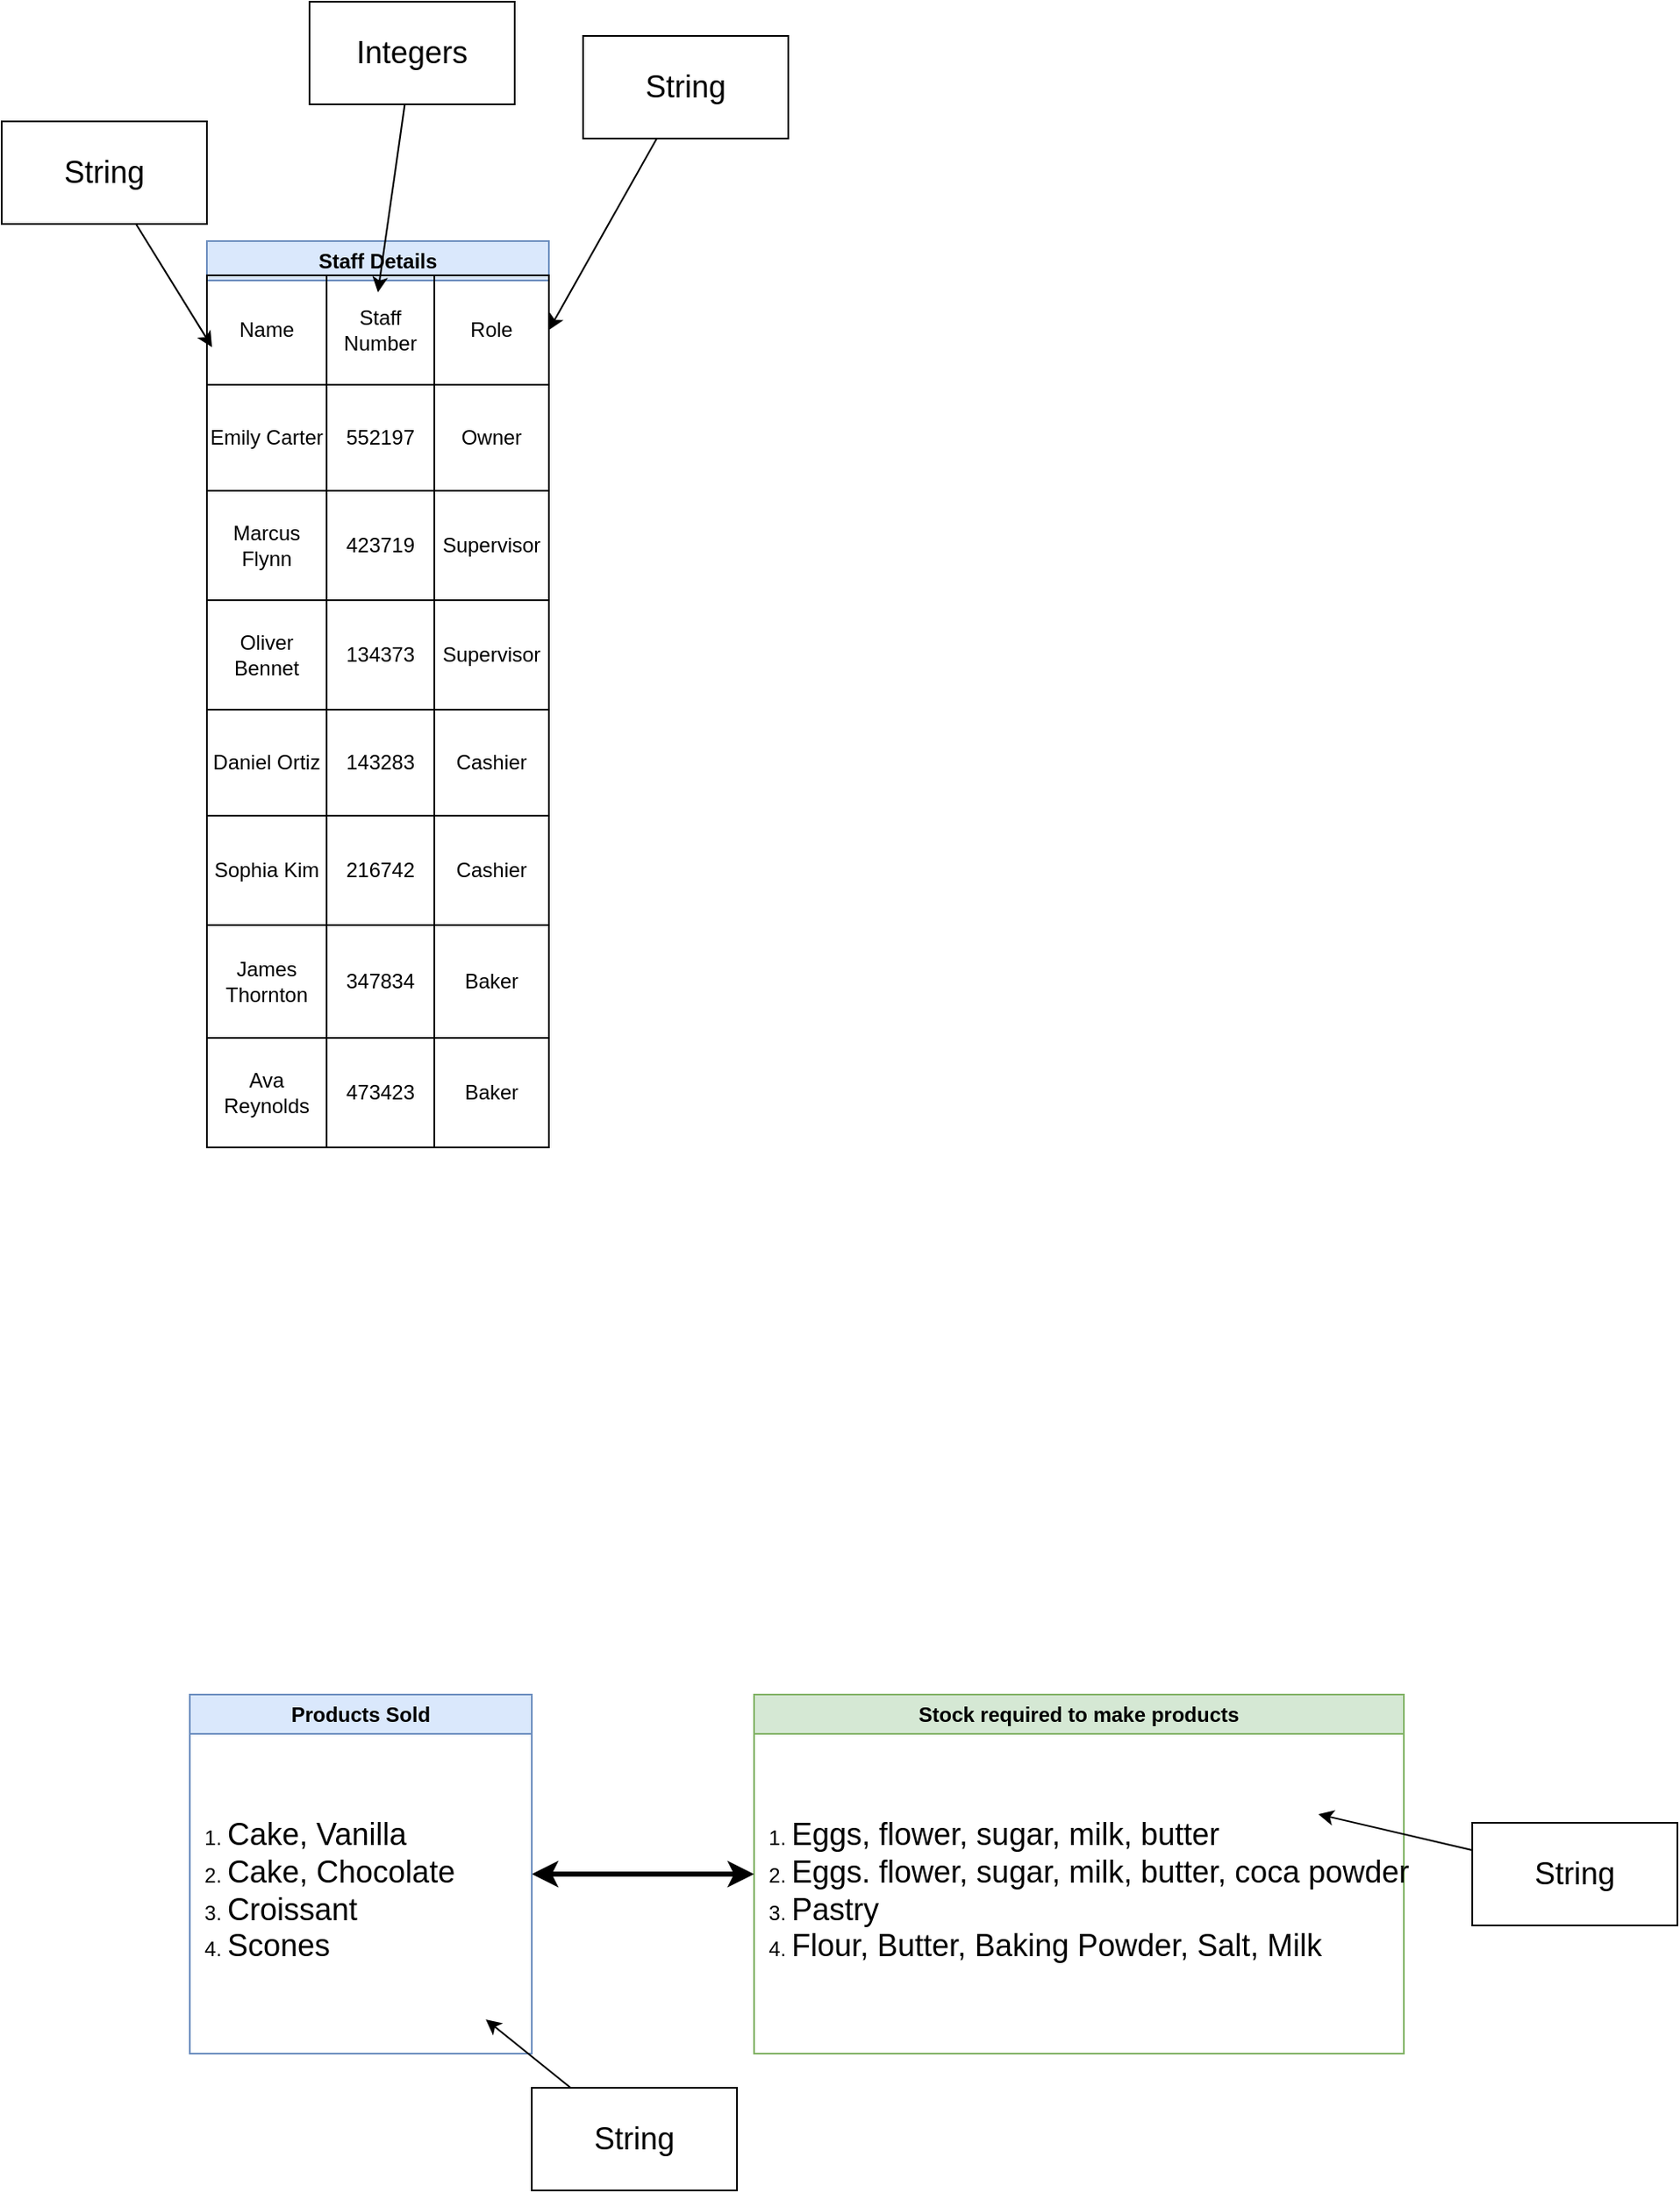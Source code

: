 <mxfile>
    <diagram id="QcU_TpJEydBpO7Eo_Iu1" name="Page-1">
        <mxGraphModel dx="1859" dy="1862" grid="1" gridSize="10" guides="1" tooltips="1" connect="1" arrows="1" fold="1" page="1" pageScale="1" pageWidth="827" pageHeight="1169" math="0" shadow="0">
            <root>
                <mxCell id="0"/>
                <mxCell id="1" parent="0"/>
                <mxCell id="4" value="Staff Details" style="swimlane;whiteSpace=wrap;html=1;fillColor=#dae8fc;strokeColor=#6c8ebf;" parent="1" vertex="1">
                    <mxGeometry x="20" y="20" width="200" height="530" as="geometry"/>
                </mxCell>
                <mxCell id="22" value="" style="childLayout=tableLayout;recursiveResize=0;shadow=0;fillColor=none;" vertex="1" parent="4">
                    <mxGeometry y="20" width="200" height="190" as="geometry"/>
                </mxCell>
                <mxCell id="23" value="" style="shape=tableRow;horizontal=0;startSize=0;swimlaneHead=0;swimlaneBody=0;top=0;left=0;bottom=0;right=0;dropTarget=0;collapsible=0;recursiveResize=0;expand=0;fontStyle=0;fillColor=none;strokeColor=inherit;" vertex="1" parent="22">
                    <mxGeometry width="200" height="64" as="geometry"/>
                </mxCell>
                <mxCell id="24" value="Name" style="connectable=0;recursiveResize=0;strokeColor=inherit;fillColor=none;align=center;whiteSpace=wrap;html=1;" vertex="1" parent="23">
                    <mxGeometry width="70" height="64" as="geometry">
                        <mxRectangle width="70" height="64" as="alternateBounds"/>
                    </mxGeometry>
                </mxCell>
                <mxCell id="25" value="Staff Number" style="connectable=0;recursiveResize=0;strokeColor=inherit;fillColor=none;align=center;whiteSpace=wrap;html=1;" vertex="1" parent="23">
                    <mxGeometry x="70" width="63" height="64" as="geometry">
                        <mxRectangle width="63" height="64" as="alternateBounds"/>
                    </mxGeometry>
                </mxCell>
                <mxCell id="26" value="Role" style="connectable=0;recursiveResize=0;strokeColor=inherit;fillColor=none;align=center;whiteSpace=wrap;html=1;" vertex="1" parent="23">
                    <mxGeometry x="133" width="67" height="64" as="geometry">
                        <mxRectangle width="67" height="64" as="alternateBounds"/>
                    </mxGeometry>
                </mxCell>
                <mxCell id="27" style="shape=tableRow;horizontal=0;startSize=0;swimlaneHead=0;swimlaneBody=0;top=0;left=0;bottom=0;right=0;dropTarget=0;collapsible=0;recursiveResize=0;expand=0;fontStyle=0;fillColor=none;strokeColor=inherit;" vertex="1" parent="22">
                    <mxGeometry y="64" width="200" height="62" as="geometry"/>
                </mxCell>
                <mxCell id="28" value="Emily Carter" style="connectable=0;recursiveResize=0;strokeColor=inherit;fillColor=none;align=center;whiteSpace=wrap;html=1;" vertex="1" parent="27">
                    <mxGeometry width="70" height="62" as="geometry">
                        <mxRectangle width="70" height="62" as="alternateBounds"/>
                    </mxGeometry>
                </mxCell>
                <mxCell id="29" value="552197" style="connectable=0;recursiveResize=0;strokeColor=inherit;fillColor=none;align=center;whiteSpace=wrap;html=1;" vertex="1" parent="27">
                    <mxGeometry x="70" width="63" height="62" as="geometry">
                        <mxRectangle width="63" height="62" as="alternateBounds"/>
                    </mxGeometry>
                </mxCell>
                <mxCell id="30" value="Owner" style="connectable=0;recursiveResize=0;strokeColor=inherit;fillColor=none;align=center;whiteSpace=wrap;html=1;" vertex="1" parent="27">
                    <mxGeometry x="133" width="67" height="62" as="geometry">
                        <mxRectangle width="67" height="62" as="alternateBounds"/>
                    </mxGeometry>
                </mxCell>
                <mxCell id="31" style="shape=tableRow;horizontal=0;startSize=0;swimlaneHead=0;swimlaneBody=0;top=0;left=0;bottom=0;right=0;dropTarget=0;collapsible=0;recursiveResize=0;expand=0;fontStyle=0;fillColor=none;strokeColor=inherit;" vertex="1" parent="22">
                    <mxGeometry y="126" width="200" height="64" as="geometry"/>
                </mxCell>
                <mxCell id="32" value="Marcus Flynn" style="connectable=0;recursiveResize=0;strokeColor=inherit;fillColor=none;align=center;whiteSpace=wrap;html=1;" vertex="1" parent="31">
                    <mxGeometry width="70" height="64" as="geometry">
                        <mxRectangle width="70" height="64" as="alternateBounds"/>
                    </mxGeometry>
                </mxCell>
                <mxCell id="33" value="423719" style="connectable=0;recursiveResize=0;strokeColor=inherit;fillColor=none;align=center;whiteSpace=wrap;html=1;" vertex="1" parent="31">
                    <mxGeometry x="70" width="63" height="64" as="geometry">
                        <mxRectangle width="63" height="64" as="alternateBounds"/>
                    </mxGeometry>
                </mxCell>
                <mxCell id="34" value="Supervisor" style="connectable=0;recursiveResize=0;strokeColor=inherit;fillColor=none;align=center;whiteSpace=wrap;html=1;" vertex="1" parent="31">
                    <mxGeometry x="133" width="67" height="64" as="geometry">
                        <mxRectangle width="67" height="64" as="alternateBounds"/>
                    </mxGeometry>
                </mxCell>
                <mxCell id="35" value="" style="childLayout=tableLayout;recursiveResize=0;shadow=0;fillColor=none;" vertex="1" parent="4">
                    <mxGeometry y="210" width="200" height="190" as="geometry"/>
                </mxCell>
                <mxCell id="36" value="" style="shape=tableRow;horizontal=0;startSize=0;swimlaneHead=0;swimlaneBody=0;top=0;left=0;bottom=0;right=0;dropTarget=0;collapsible=0;recursiveResize=0;expand=0;fontStyle=0;fillColor=none;strokeColor=inherit;" vertex="1" parent="35">
                    <mxGeometry width="200" height="64" as="geometry"/>
                </mxCell>
                <mxCell id="37" value="Oliver Bennet" style="connectable=0;recursiveResize=0;strokeColor=inherit;fillColor=none;align=center;whiteSpace=wrap;html=1;" vertex="1" parent="36">
                    <mxGeometry width="70" height="64" as="geometry">
                        <mxRectangle width="70" height="64" as="alternateBounds"/>
                    </mxGeometry>
                </mxCell>
                <mxCell id="38" value="134373" style="connectable=0;recursiveResize=0;strokeColor=inherit;fillColor=none;align=center;whiteSpace=wrap;html=1;" vertex="1" parent="36">
                    <mxGeometry x="70" width="63" height="64" as="geometry">
                        <mxRectangle width="63" height="64" as="alternateBounds"/>
                    </mxGeometry>
                </mxCell>
                <mxCell id="39" value="Supervisor" style="connectable=0;recursiveResize=0;strokeColor=inherit;fillColor=none;align=center;whiteSpace=wrap;html=1;" vertex="1" parent="36">
                    <mxGeometry x="133" width="67" height="64" as="geometry">
                        <mxRectangle width="67" height="64" as="alternateBounds"/>
                    </mxGeometry>
                </mxCell>
                <mxCell id="40" style="shape=tableRow;horizontal=0;startSize=0;swimlaneHead=0;swimlaneBody=0;top=0;left=0;bottom=0;right=0;dropTarget=0;collapsible=0;recursiveResize=0;expand=0;fontStyle=0;fillColor=none;strokeColor=inherit;" vertex="1" parent="35">
                    <mxGeometry y="64" width="200" height="62" as="geometry"/>
                </mxCell>
                <mxCell id="41" value="Daniel Ortiz" style="connectable=0;recursiveResize=0;strokeColor=inherit;fillColor=none;align=center;whiteSpace=wrap;html=1;" vertex="1" parent="40">
                    <mxGeometry width="70" height="62" as="geometry">
                        <mxRectangle width="70" height="62" as="alternateBounds"/>
                    </mxGeometry>
                </mxCell>
                <mxCell id="42" value="143283" style="connectable=0;recursiveResize=0;strokeColor=inherit;fillColor=none;align=center;whiteSpace=wrap;html=1;" vertex="1" parent="40">
                    <mxGeometry x="70" width="63" height="62" as="geometry">
                        <mxRectangle width="63" height="62" as="alternateBounds"/>
                    </mxGeometry>
                </mxCell>
                <mxCell id="43" value="Cashier" style="connectable=0;recursiveResize=0;strokeColor=inherit;fillColor=none;align=center;whiteSpace=wrap;html=1;" vertex="1" parent="40">
                    <mxGeometry x="133" width="67" height="62" as="geometry">
                        <mxRectangle width="67" height="62" as="alternateBounds"/>
                    </mxGeometry>
                </mxCell>
                <mxCell id="44" style="shape=tableRow;horizontal=0;startSize=0;swimlaneHead=0;swimlaneBody=0;top=0;left=0;bottom=0;right=0;dropTarget=0;collapsible=0;recursiveResize=0;expand=0;fontStyle=0;fillColor=none;strokeColor=inherit;" vertex="1" parent="35">
                    <mxGeometry y="126" width="200" height="64" as="geometry"/>
                </mxCell>
                <mxCell id="45" value="Sophia Kim" style="connectable=0;recursiveResize=0;strokeColor=inherit;fillColor=none;align=center;whiteSpace=wrap;html=1;" vertex="1" parent="44">
                    <mxGeometry width="70" height="64" as="geometry">
                        <mxRectangle width="70" height="64" as="alternateBounds"/>
                    </mxGeometry>
                </mxCell>
                <mxCell id="46" value="216742" style="connectable=0;recursiveResize=0;strokeColor=inherit;fillColor=none;align=center;whiteSpace=wrap;html=1;" vertex="1" parent="44">
                    <mxGeometry x="70" width="63" height="64" as="geometry">
                        <mxRectangle width="63" height="64" as="alternateBounds"/>
                    </mxGeometry>
                </mxCell>
                <mxCell id="47" value="Cashier" style="connectable=0;recursiveResize=0;strokeColor=inherit;fillColor=none;align=center;whiteSpace=wrap;html=1;" vertex="1" parent="44">
                    <mxGeometry x="133" width="67" height="64" as="geometry">
                        <mxRectangle width="67" height="64" as="alternateBounds"/>
                    </mxGeometry>
                </mxCell>
                <mxCell id="48" value="" style="childLayout=tableLayout;recursiveResize=0;shadow=0;fillColor=none;" vertex="1" parent="4">
                    <mxGeometry y="400" width="200" height="130" as="geometry"/>
                </mxCell>
                <mxCell id="49" value="" style="shape=tableRow;horizontal=0;startSize=0;swimlaneHead=0;swimlaneBody=0;top=0;left=0;bottom=0;right=0;dropTarget=0;collapsible=0;recursiveResize=0;expand=0;fontStyle=0;fillColor=none;strokeColor=inherit;" vertex="1" parent="48">
                    <mxGeometry width="200" height="66" as="geometry"/>
                </mxCell>
                <mxCell id="50" value="James Thornton" style="connectable=0;recursiveResize=0;strokeColor=inherit;fillColor=none;align=center;whiteSpace=wrap;html=1;" vertex="1" parent="49">
                    <mxGeometry width="70" height="66" as="geometry">
                        <mxRectangle width="70" height="66" as="alternateBounds"/>
                    </mxGeometry>
                </mxCell>
                <mxCell id="51" value="347834" style="connectable=0;recursiveResize=0;strokeColor=inherit;fillColor=none;align=center;whiteSpace=wrap;html=1;" vertex="1" parent="49">
                    <mxGeometry x="70" width="63" height="66" as="geometry">
                        <mxRectangle width="63" height="66" as="alternateBounds"/>
                    </mxGeometry>
                </mxCell>
                <mxCell id="52" value="Baker" style="connectable=0;recursiveResize=0;strokeColor=inherit;fillColor=none;align=center;whiteSpace=wrap;html=1;" vertex="1" parent="49">
                    <mxGeometry x="133" width="67" height="66" as="geometry">
                        <mxRectangle width="67" height="66" as="alternateBounds"/>
                    </mxGeometry>
                </mxCell>
                <mxCell id="53" style="shape=tableRow;horizontal=0;startSize=0;swimlaneHead=0;swimlaneBody=0;top=0;left=0;bottom=0;right=0;dropTarget=0;collapsible=0;recursiveResize=0;expand=0;fontStyle=0;fillColor=none;strokeColor=inherit;" vertex="1" parent="48">
                    <mxGeometry y="66" width="200" height="64" as="geometry"/>
                </mxCell>
                <mxCell id="54" value="Ava Reynolds" style="connectable=0;recursiveResize=0;strokeColor=inherit;fillColor=none;align=center;whiteSpace=wrap;html=1;" vertex="1" parent="53">
                    <mxGeometry width="70" height="64" as="geometry">
                        <mxRectangle width="70" height="64" as="alternateBounds"/>
                    </mxGeometry>
                </mxCell>
                <mxCell id="55" value="473423" style="connectable=0;recursiveResize=0;strokeColor=inherit;fillColor=none;align=center;whiteSpace=wrap;html=1;" vertex="1" parent="53">
                    <mxGeometry x="70" width="63" height="64" as="geometry">
                        <mxRectangle width="63" height="64" as="alternateBounds"/>
                    </mxGeometry>
                </mxCell>
                <mxCell id="56" value="Baker" style="connectable=0;recursiveResize=0;strokeColor=inherit;fillColor=none;align=center;whiteSpace=wrap;html=1;" vertex="1" parent="53">
                    <mxGeometry x="133" width="67" height="64" as="geometry">
                        <mxRectangle width="67" height="64" as="alternateBounds"/>
                    </mxGeometry>
                </mxCell>
                <mxCell id="9" value="Stock required to make products" style="swimlane;whiteSpace=wrap;html=1;fillColor=#d5e8d4;strokeColor=#82b366;" parent="1" vertex="1">
                    <mxGeometry x="340" y="870" width="380" height="210" as="geometry"/>
                </mxCell>
                <mxCell id="10" value="&lt;ol&gt;&lt;li&gt;&lt;span style=&quot;font-size: 18px;&quot;&gt;Eggs, flower, sugar, milk, butter&lt;/span&gt;&lt;/li&gt;&lt;li&gt;&lt;span style=&quot;font-size: 18px;&quot;&gt;Eggs. flower, sugar, milk, butter, coca powder&lt;/span&gt;&lt;/li&gt;&lt;li&gt;&lt;span style=&quot;font-size: 18px;&quot;&gt;Pastry&lt;/span&gt;&lt;/li&gt;&lt;li&gt;&lt;span style=&quot;font-size: 18px;&quot;&gt;Flour, Butter, Baking Powder, Salt, Milk&lt;/span&gt;&lt;/li&gt;&lt;/ol&gt;" style="text;html=1;align=left;verticalAlign=middle;resizable=0;points=[];autosize=1;strokeColor=none;fillColor=none;" parent="9" vertex="1">
                    <mxGeometry x="-20" y="40" width="420" height="150" as="geometry"/>
                </mxCell>
                <mxCell id="11" style="edgeStyle=none;html=1;entryX=0;entryY=0.5;entryDx=0;entryDy=0;startArrow=classic;startFill=1;strokeWidth=3;" parent="1" source="12" target="9" edge="1">
                    <mxGeometry relative="1" as="geometry"/>
                </mxCell>
                <mxCell id="12" value="Products Sold" style="swimlane;whiteSpace=wrap;html=1;fillColor=#dae8fc;strokeColor=#6c8ebf;" parent="1" vertex="1">
                    <mxGeometry x="10" y="870" width="200" height="210" as="geometry"/>
                </mxCell>
                <mxCell id="13" value="&lt;ol&gt;&lt;li&gt;&lt;span style=&quot;font-size: 18px;&quot;&gt;Cake, Vanilla&lt;/span&gt;&lt;/li&gt;&lt;li&gt;&lt;span style=&quot;font-size: 18px;&quot;&gt;Cake, Chocolate&lt;/span&gt;&lt;/li&gt;&lt;li&gt;&lt;span style=&quot;font-size: 18px;&quot;&gt;Croissant&lt;/span&gt;&lt;/li&gt;&lt;li&gt;&lt;span style=&quot;font-size: 18px;&quot;&gt;Scones&lt;/span&gt;&lt;/li&gt;&lt;/ol&gt;" style="text;html=1;align=left;verticalAlign=middle;resizable=0;points=[];autosize=1;strokeColor=none;fillColor=none;" parent="12" vertex="1">
                    <mxGeometry x="-20" y="40" width="200" height="150" as="geometry"/>
                </mxCell>
                <mxCell id="15" style="edgeStyle=none;html=1;" edge="1" parent="1" source="14">
                    <mxGeometry relative="1" as="geometry">
                        <mxPoint x="120" y="50" as="targetPoint"/>
                    </mxGeometry>
                </mxCell>
                <mxCell id="14" value="&lt;font style=&quot;font-size: 18px;&quot;&gt;Integers&lt;/font&gt;" style="rounded=0;whiteSpace=wrap;html=1;" vertex="1" parent="1">
                    <mxGeometry x="80" y="-120" width="120" height="60" as="geometry"/>
                </mxCell>
                <mxCell id="17" style="edgeStyle=none;html=1;entryX=0.015;entryY=0.656;entryDx=0;entryDy=0;entryPerimeter=0;" edge="1" parent="1" source="16" target="23">
                    <mxGeometry relative="1" as="geometry"/>
                </mxCell>
                <mxCell id="16" value="&lt;font style=&quot;font-size: 18px;&quot;&gt;String&lt;/font&gt;" style="rounded=0;whiteSpace=wrap;html=1;" vertex="1" parent="1">
                    <mxGeometry x="-100" y="-50" width="120" height="60" as="geometry"/>
                </mxCell>
                <mxCell id="18" style="edgeStyle=none;html=1;" edge="1" parent="1" source="19" target="13">
                    <mxGeometry relative="1" as="geometry">
                        <mxPoint x="130" y="1270" as="targetPoint"/>
                    </mxGeometry>
                </mxCell>
                <mxCell id="19" value="&lt;font style=&quot;font-size: 18px;&quot;&gt;String&lt;/font&gt;" style="rounded=0;whiteSpace=wrap;html=1;" vertex="1" parent="1">
                    <mxGeometry x="210" y="1100" width="120" height="60" as="geometry"/>
                </mxCell>
                <mxCell id="20" style="edgeStyle=none;html=1;" edge="1" parent="1" source="21">
                    <mxGeometry relative="1" as="geometry">
                        <mxPoint x="670" y="940" as="targetPoint"/>
                    </mxGeometry>
                </mxCell>
                <mxCell id="21" value="&lt;font style=&quot;font-size: 18px;&quot;&gt;String&lt;/font&gt;" style="rounded=0;whiteSpace=wrap;html=1;" vertex="1" parent="1">
                    <mxGeometry x="760" y="945" width="120" height="60" as="geometry"/>
                </mxCell>
                <mxCell id="62" style="edgeStyle=none;html=1;entryX=1;entryY=0.5;entryDx=0;entryDy=0;" edge="1" parent="1" source="61" target="23">
                    <mxGeometry relative="1" as="geometry"/>
                </mxCell>
                <mxCell id="61" value="&lt;font style=&quot;font-size: 18px;&quot;&gt;String&lt;/font&gt;" style="rounded=0;whiteSpace=wrap;html=1;" vertex="1" parent="1">
                    <mxGeometry x="240" y="-100" width="120" height="60" as="geometry"/>
                </mxCell>
            </root>
        </mxGraphModel>
    </diagram>
</mxfile>